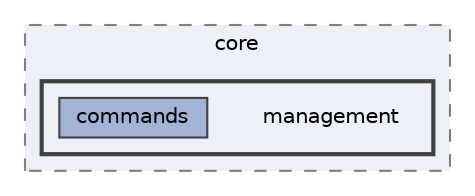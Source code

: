 digraph "C:/Users/LukeMabie/documents/Development/Password_Saver_Using_Django-master/venv/Lib/site-packages/django/core/management"
{
 // LATEX_PDF_SIZE
  bgcolor="transparent";
  edge [fontname=Helvetica,fontsize=10,labelfontname=Helvetica,labelfontsize=10];
  node [fontname=Helvetica,fontsize=10,shape=box,height=0.2,width=0.4];
  compound=true
  subgraph clusterdir_0da3febc3e5a89c4a2c38ea720ac07f4 {
    graph [ bgcolor="#edf0f7", pencolor="grey50", label="core", fontname=Helvetica,fontsize=10 style="filled,dashed", URL="dir_0da3febc3e5a89c4a2c38ea720ac07f4.html",tooltip=""]
  subgraph clusterdir_e1665df407657113fff5a37ab0ca7c9d {
    graph [ bgcolor="#edf0f7", pencolor="grey25", label="", fontname=Helvetica,fontsize=10 style="filled,bold", URL="dir_e1665df407657113fff5a37ab0ca7c9d.html",tooltip=""]
    dir_e1665df407657113fff5a37ab0ca7c9d [shape=plaintext, label="management"];
  dir_45552116bc44bd8f27af255c11ebcb99 [label="commands", fillcolor="#a2b4d6", color="grey25", style="filled", URL="dir_45552116bc44bd8f27af255c11ebcb99.html",tooltip=""];
  }
  }
}
